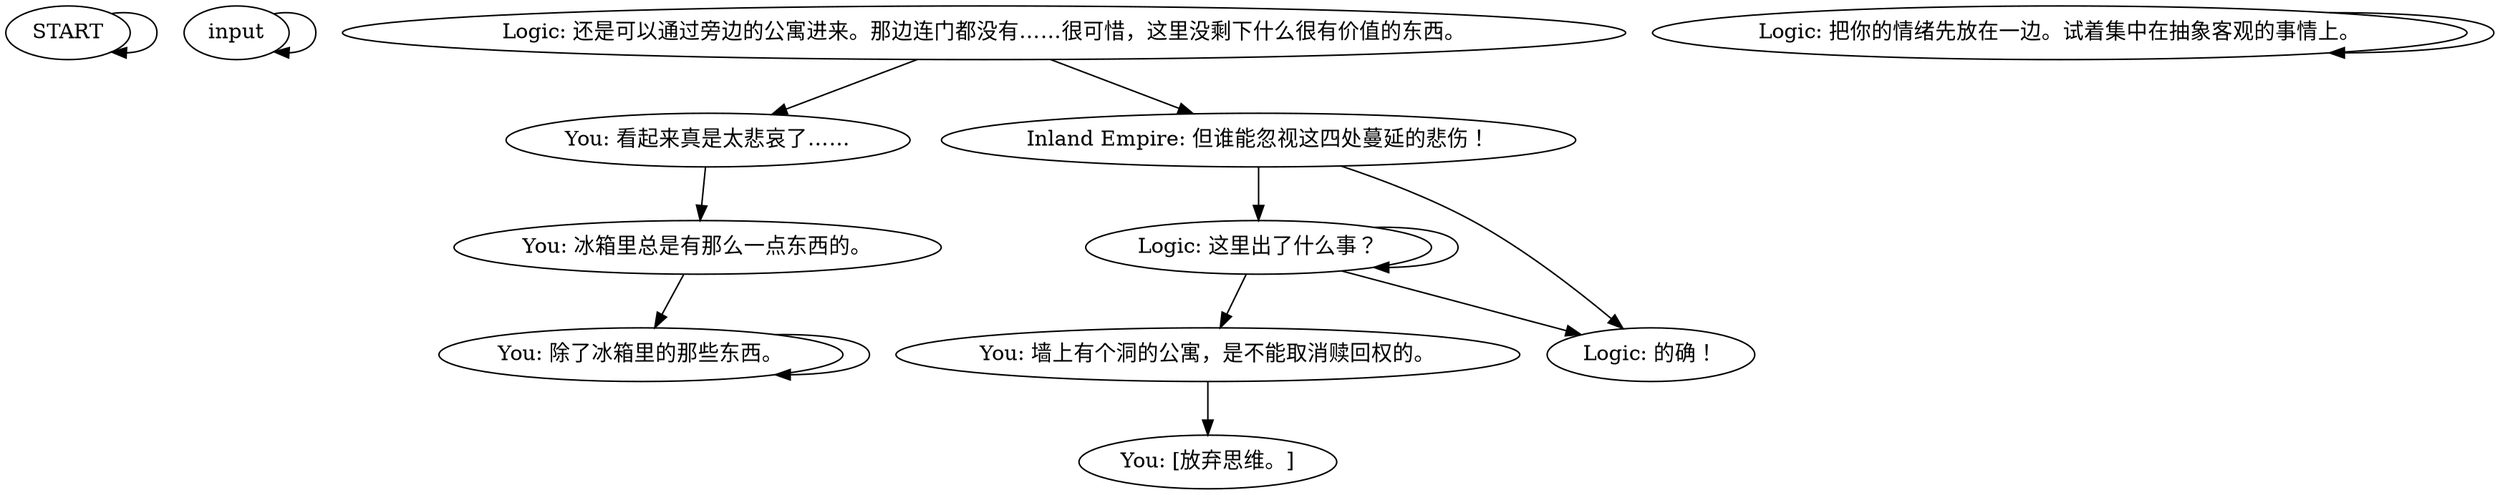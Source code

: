 # APT ORB / foreclosed apt logic
# Logic wonders what happened in this apartment.
# ==================================================
digraph G {
	  0 [label="START"];
	  1 [label="input"];
	  2 [label="Logic: 这里出了什么事？"];
	  3 [label="You: 墙上有个洞的公寓，是不能取消赎回权的。"];
	  4 [label="You: 看起来真是太悲哀了……"];
	  5 [label="You: 冰箱里总是有那么一点东西的。"];
	  6 [label="Logic: 把你的情绪先放在一边。试着集中在抽象客观的事情上。"];
	  7 [label="Inland Empire: 但谁能忽视这四处蔓延的悲伤！"];
	  8 [label="You: 除了冰箱里的那些东西。"];
	  9 [label="Logic: 的确！"];
	  10 [label="You: [放弃思维。]"];
	  11 [label="Logic: 还是可以通过旁边的公寓进来。那边连门都没有……很可惜，这里没剩下什么很有价值的东西。"];
	  0 -> 0
	  1 -> 1
	  2 -> 9
	  2 -> 2
	  2 -> 3
	  3 -> 10
	  4 -> 5
	  5 -> 8
	  6 -> 6
	  7 -> 9
	  7 -> 2
	  8 -> 8
	  11 -> 4
	  11 -> 7
}

